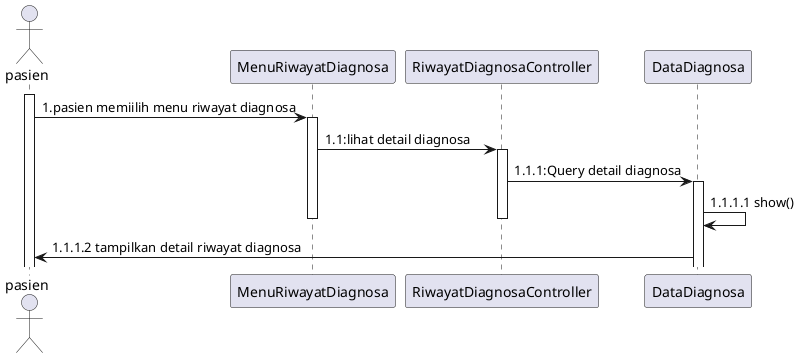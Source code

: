 @startuml
actor pasien
activate pasien
pasien->MenuRiwayatDiagnosa:1.pasien memiilih menu riwayat diagnosa
activate MenuRiwayatDiagnosa
MenuRiwayatDiagnosa->RiwayatDiagnosaController:1.1:lihat detail diagnosa
activate RiwayatDiagnosaController
RiwayatDiagnosaController->DataDiagnosa: 1.1.1:Query detail diagnosa
activate DataDiagnosa
DataDiagnosa->DataDiagnosa:1.1.1.1 show()
deactivate MenuRiwayatDiagnosa
deactivate RiwayatDiagnosaController
DataDiagnosa->pasien:1.1.1.2 tampilkan detail riwayat diagnosa


@enduml
